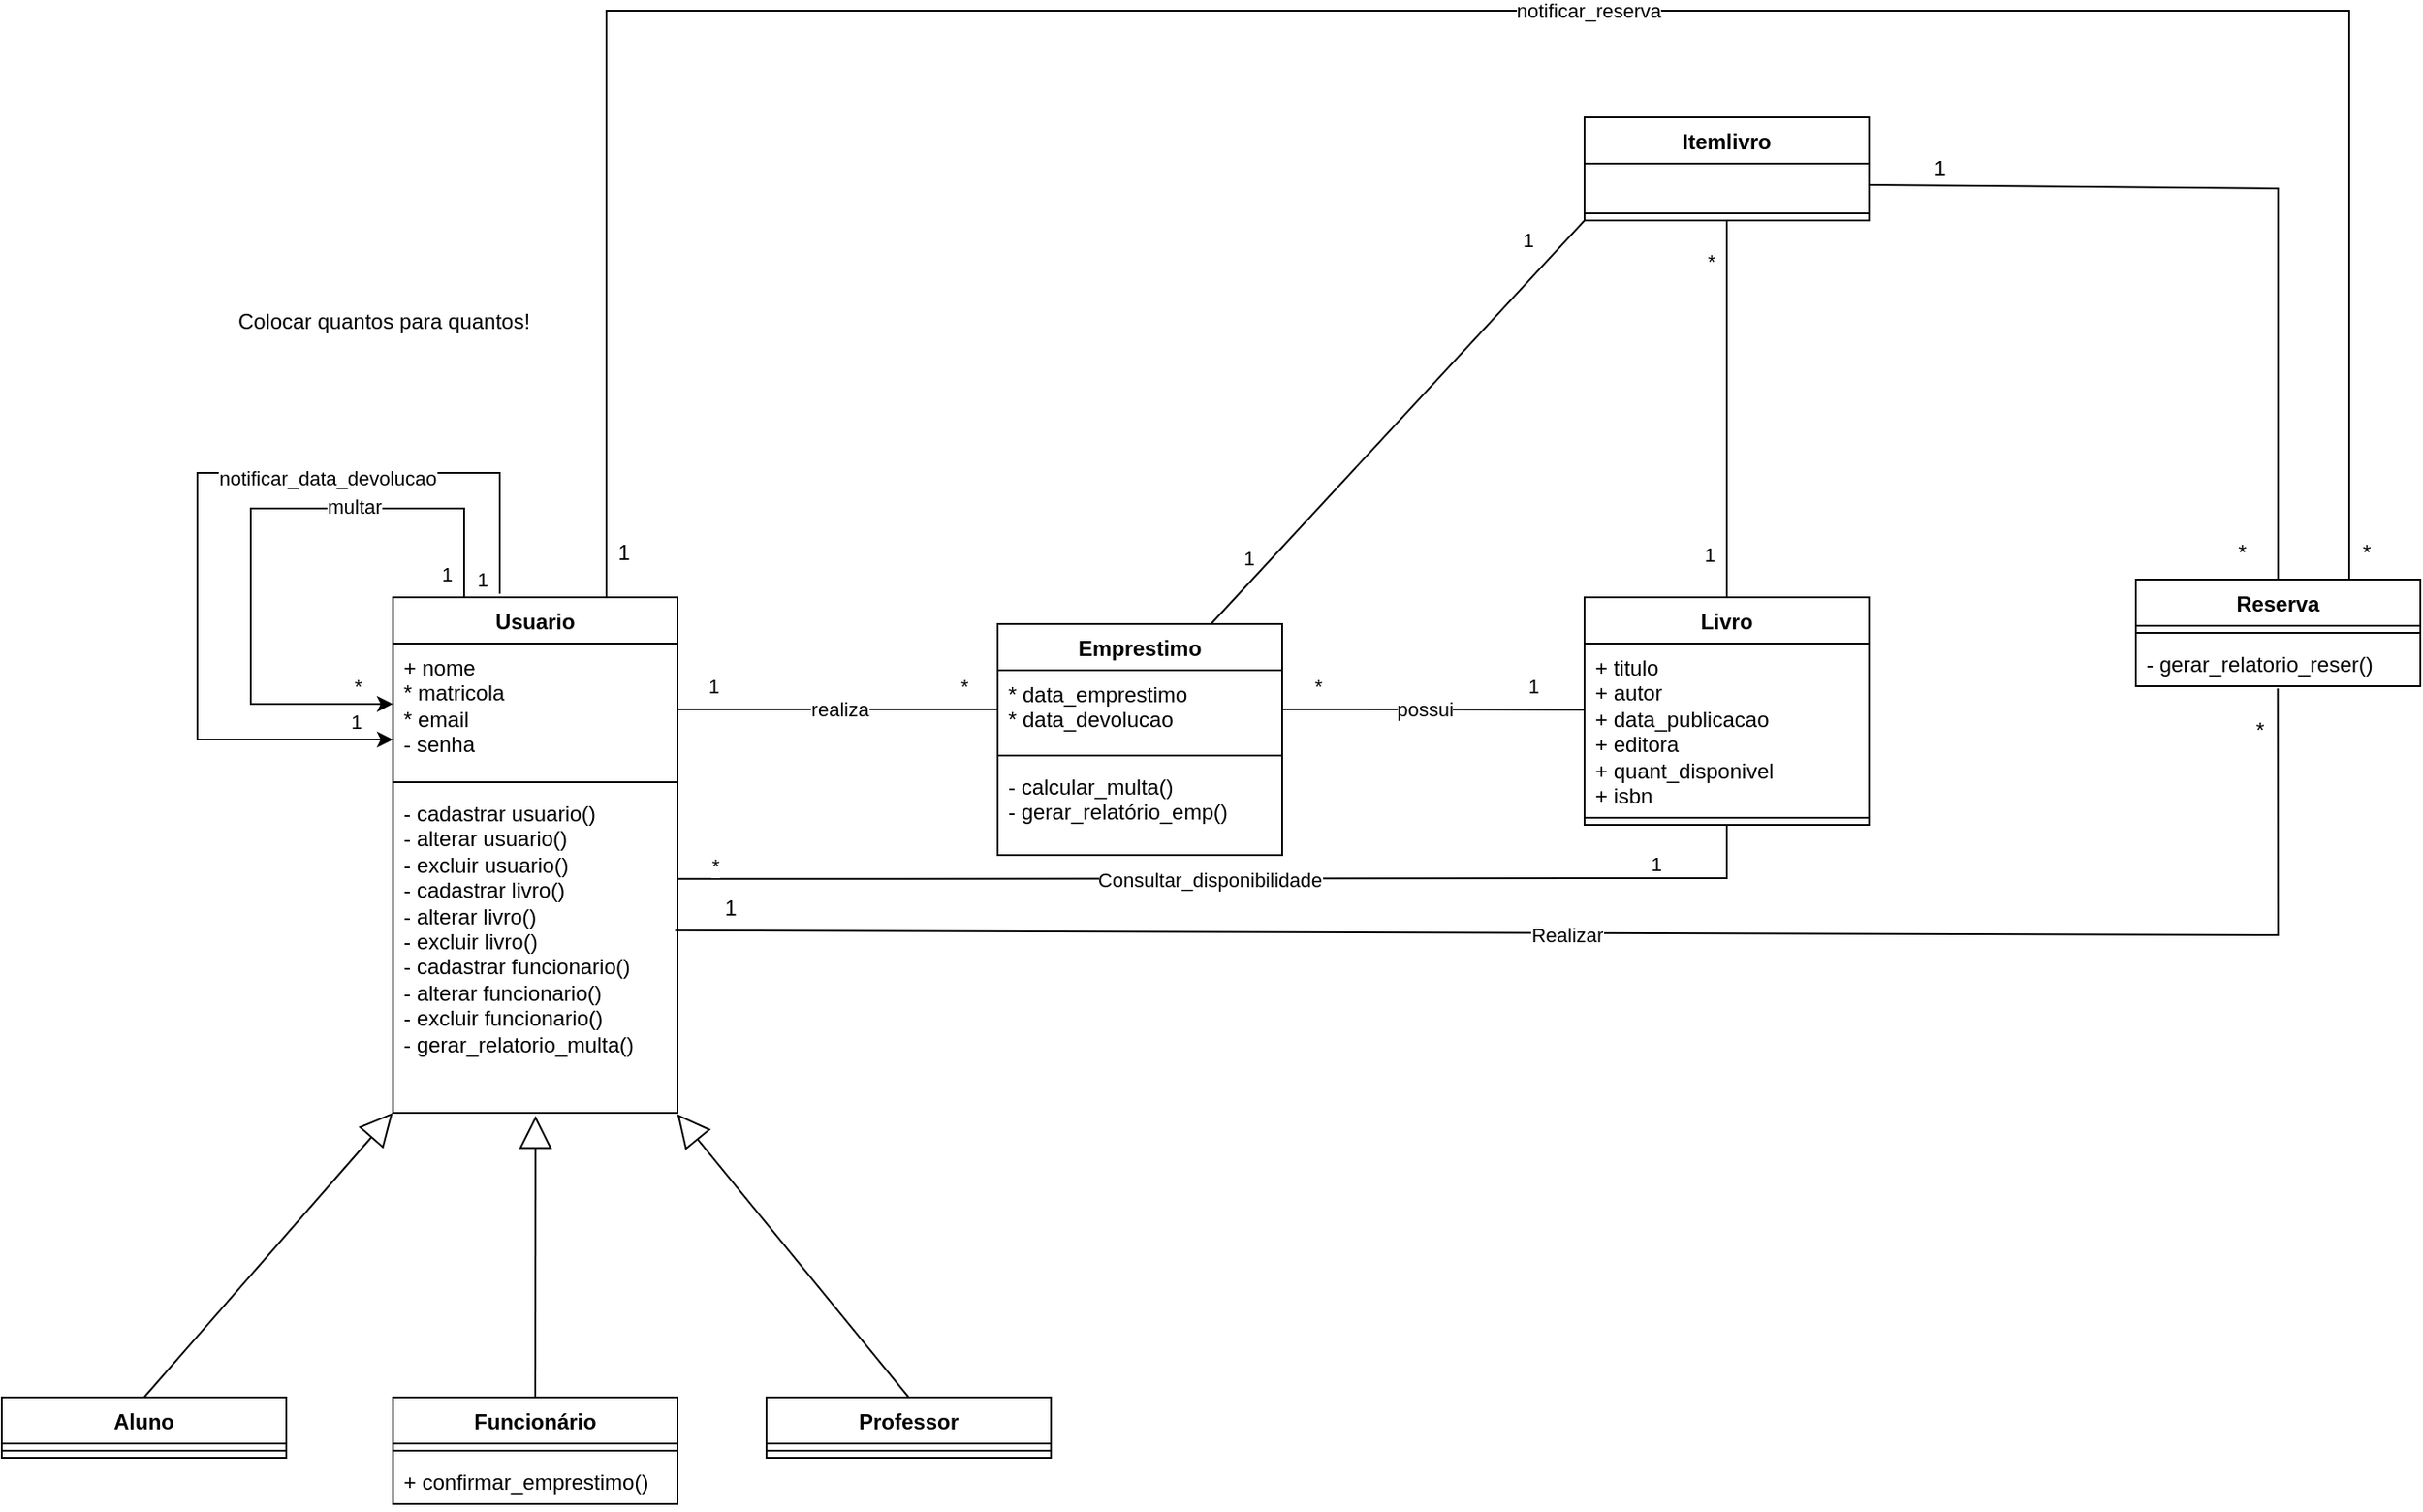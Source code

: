<mxfile version="24.8.4">
  <diagram name="Página-1" id="kCM9pdWz-IkWfiBM7LTc">
    <mxGraphModel dx="2577" dy="870" grid="1" gridSize="10" guides="1" tooltips="1" connect="1" arrows="1" fold="1" page="1" pageScale="1" pageWidth="827" pageHeight="1169" math="0" shadow="0">
      <root>
        <mxCell id="0" />
        <mxCell id="1" parent="0" />
        <mxCell id="UHAk6mx3vsKsI5M2bfA_-5" value="Usuario" style="swimlane;fontStyle=1;align=center;verticalAlign=top;childLayout=stackLayout;horizontal=1;startSize=26;horizontalStack=0;resizeParent=1;resizeParentMax=0;resizeLast=0;collapsible=1;marginBottom=0;whiteSpace=wrap;html=1;" parent="1" vertex="1">
          <mxGeometry x="-460" y="495" width="160" height="290" as="geometry" />
        </mxCell>
        <mxCell id="UHAk6mx3vsKsI5M2bfA_-6" value="+ nome&lt;div&gt;* matricola&lt;/div&gt;&lt;div&gt;* email&lt;/div&gt;&lt;div&gt;- senha&lt;/div&gt;" style="text;strokeColor=none;fillColor=none;align=left;verticalAlign=top;spacingLeft=4;spacingRight=4;overflow=hidden;rotatable=0;points=[[0,0.5],[1,0.5]];portConstraint=eastwest;whiteSpace=wrap;html=1;" parent="UHAk6mx3vsKsI5M2bfA_-5" vertex="1">
          <mxGeometry y="26" width="160" height="74" as="geometry" />
        </mxCell>
        <mxCell id="UHAk6mx3vsKsI5M2bfA_-7" value="" style="line;strokeWidth=1;fillColor=none;align=left;verticalAlign=middle;spacingTop=-1;spacingLeft=3;spacingRight=3;rotatable=0;labelPosition=right;points=[];portConstraint=eastwest;strokeColor=inherit;" parent="UHAk6mx3vsKsI5M2bfA_-5" vertex="1">
          <mxGeometry y="100" width="160" height="8" as="geometry" />
        </mxCell>
        <mxCell id="UHAk6mx3vsKsI5M2bfA_-8" value="- cadastrar usuario()&lt;div&gt;- alterar usuario()&lt;/div&gt;&lt;div&gt;- excluir usuario()&lt;/div&gt;&lt;div&gt;- cadastrar livro()&lt;div&gt;- alterar livro()&lt;/div&gt;&lt;div&gt;- excluir livro()&lt;/div&gt;&lt;div&gt;- cadastrar funcionario()&lt;div&gt;- alterar funcionario()&lt;/div&gt;&lt;div&gt;- excluir&amp;nbsp;funcionario()&lt;/div&gt;&lt;/div&gt;&lt;/div&gt;&lt;div&gt;- gerar_relatorio_multa()&lt;/div&gt;&lt;div&gt;&lt;br&gt;&lt;/div&gt;" style="text;strokeColor=none;fillColor=none;align=left;verticalAlign=top;spacingLeft=4;spacingRight=4;overflow=hidden;rotatable=0;points=[[0,0.5],[1,0.5]];portConstraint=eastwest;whiteSpace=wrap;html=1;" parent="UHAk6mx3vsKsI5M2bfA_-5" vertex="1">
          <mxGeometry y="108" width="160" height="182" as="geometry" />
        </mxCell>
        <mxCell id="UHAk6mx3vsKsI5M2bfA_-50" style="edgeStyle=none;rounded=0;orthogonalLoop=1;jettySize=auto;html=1;exitX=0.25;exitY=0;exitDx=0;exitDy=0;entryX=0;entryY=0.459;entryDx=0;entryDy=0;entryPerimeter=0;" parent="UHAk6mx3vsKsI5M2bfA_-5" source="UHAk6mx3vsKsI5M2bfA_-5" target="UHAk6mx3vsKsI5M2bfA_-6" edge="1">
          <mxGeometry relative="1" as="geometry">
            <mxPoint x="40" y="-50" as="targetPoint" />
            <Array as="points">
              <mxPoint x="40" y="-50" />
              <mxPoint x="-80" y="-50" />
              <mxPoint x="-80" y="60" />
            </Array>
          </mxGeometry>
        </mxCell>
        <mxCell id="UHAk6mx3vsKsI5M2bfA_-51" value="multar" style="edgeLabel;html=1;align=center;verticalAlign=middle;resizable=0;points=[];" parent="UHAk6mx3vsKsI5M2bfA_-50" vertex="1" connectable="0">
          <mxGeometry x="-0.291" y="-1" relative="1" as="geometry">
            <mxPoint x="15" as="offset" />
          </mxGeometry>
        </mxCell>
        <mxCell id="xrKv8wFGvSTMqvWYk2P5-25" value="1" style="edgeLabel;html=1;align=center;verticalAlign=middle;resizable=0;points=[];" vertex="1" connectable="0" parent="UHAk6mx3vsKsI5M2bfA_-50">
          <mxGeometry x="-0.926" y="1" relative="1" as="geometry">
            <mxPoint x="-9" as="offset" />
          </mxGeometry>
        </mxCell>
        <mxCell id="xrKv8wFGvSTMqvWYk2P5-26" value="*" style="edgeLabel;html=1;align=center;verticalAlign=middle;resizable=0;points=[];" vertex="1" connectable="0" parent="UHAk6mx3vsKsI5M2bfA_-50">
          <mxGeometry x="0.889" y="1" relative="1" as="geometry">
            <mxPoint y="-9" as="offset" />
          </mxGeometry>
        </mxCell>
        <mxCell id="UHAk6mx3vsKsI5M2bfA_-9" value="Livro" style="swimlane;fontStyle=1;align=center;verticalAlign=top;childLayout=stackLayout;horizontal=1;startSize=26;horizontalStack=0;resizeParent=1;resizeParentMax=0;resizeLast=0;collapsible=1;marginBottom=0;whiteSpace=wrap;html=1;" parent="1" vertex="1">
          <mxGeometry x="210" y="495" width="160" height="128" as="geometry" />
        </mxCell>
        <mxCell id="UHAk6mx3vsKsI5M2bfA_-10" value="+ titulo&lt;div&gt;+ autor&lt;/div&gt;&lt;div&gt;+ data_publicacao&lt;/div&gt;&lt;div&gt;+ editora&lt;br&gt;+ quant_disponivel&lt;/div&gt;&lt;div&gt;+ isbn&lt;/div&gt;&lt;div&gt;&lt;br&gt;&lt;/div&gt;" style="text;strokeColor=none;fillColor=none;align=left;verticalAlign=top;spacingLeft=4;spacingRight=4;overflow=hidden;rotatable=0;points=[[0,0.5],[1,0.5]];portConstraint=eastwest;whiteSpace=wrap;html=1;" parent="UHAk6mx3vsKsI5M2bfA_-9" vertex="1">
          <mxGeometry y="26" width="160" height="94" as="geometry" />
        </mxCell>
        <mxCell id="UHAk6mx3vsKsI5M2bfA_-11" value="" style="line;strokeWidth=1;fillColor=none;align=left;verticalAlign=middle;spacingTop=-1;spacingLeft=3;spacingRight=3;rotatable=0;labelPosition=right;points=[];portConstraint=eastwest;strokeColor=inherit;" parent="UHAk6mx3vsKsI5M2bfA_-9" vertex="1">
          <mxGeometry y="120" width="160" height="8" as="geometry" />
        </mxCell>
        <mxCell id="UHAk6mx3vsKsI5M2bfA_-17" value="Emprestimo&lt;span style=&quot;color: rgba(0, 0, 0, 0); font-family: monospace; font-size: 0px; font-weight: 400; text-align: start; text-wrap-mode: nowrap;&quot;&gt;%3CmxGraphModel%3E%3Croot%3E%3CmxCell%20id%3D%220%22%2F%3E%3CmxCell%20id%3D%221%22%20parent%3D%220%22%2F%3E%3CmxCell%20id%3D%222%22%20value%3D%22Usuario%22%20style%3D%22swimlane%3BfontStyle%3D1%3Balign%3Dcenter%3BverticalAlign%3Dtop%3BchildLayout%3DstackLayout%3Bhorizontal%3D1%3BstartSize%3D26%3BhorizontalStack%3D0%3BresizeParent%3D1%3BresizeParentMax%3D0%3BresizeLast%3D0%3Bcollapsible%3D1%3BmarginBottom%3D0%3BwhiteSpace%3Dwrap%3Bhtml%3D1%3B%22%20vertex%3D%221%22%20parent%3D%221%22%3E%3CmxGeometry%20x%3D%22360%22%20y%3D%22190%22%20width%3D%22160%22%20height%3D%2286%22%20as%3D%22geometry%22%2F%3E%3C%2FmxCell%3E%3CmxCell%20id%3D%223%22%20value%3D%22%2B%20field%3A%20type%22%20style%3D%22text%3BstrokeColor%3Dnone%3BfillColor%3Dnone%3Balign%3Dleft%3BverticalAlign%3Dtop%3BspacingLeft%3D4%3BspacingRight%3D4%3Boverflow%3Dhidden%3Brotatable%3D0%3Bpoints%3D%5B%5B0%2C0.5%5D%2C%5B1%2C0.5%5D%5D%3BportConstraint%3Deastwest%3BwhiteSpace%3Dwrap%3Bhtml%3D1%3B%22%20vertex%3D%221%22%20parent%3D%222%22%3E%3CmxGeometry%20y%3D%2226%22%20width%3D%22160%22%20height%3D%2226%22%20as%3D%22geometry%22%2F%3E%3C%2FmxCell%3E%3CmxCell%20id%3D%224%22%20value%3D%22%22%20style%3D%22line%3BstrokeWidth%3D1%3BfillColor%3Dnone%3Balign%3Dleft%3BverticalAlign%3Dmiddle%3BspacingTop%3D-1%3BspacingLeft%3D3%3BspacingRight%3D3%3Brotatable%3D0%3BlabelPosition%3Dright%3Bpoints%3D%5B%5D%3BportConstraint%3Deastwest%3BstrokeColor%3Dinherit%3B%22%20vertex%3D%221%22%20parent%3D%222%22%3E%3CmxGeometry%20y%3D%2252%22%20width%3D%22160%22%20height%3D%228%22%20as%3D%22geometry%22%2F%3E%3C%2FmxCell%3E%3CmxCell%20id%3D%225%22%20value%3D%22%2B%20method(type)%3A%20type%22%20style%3D%22text%3BstrokeColor%3Dnone%3BfillColor%3Dnone%3Balign%3Dleft%3BverticalAlign%3Dtop%3BspacingLeft%3D4%3BspacingRight%3D4%3Boverflow%3Dhidden%3Brotatable%3D0%3Bpoints%3D%5B%5B0%2C0.5%5D%2C%5B1%2C0.5%5D%5D%3BportConstraint%3Deastwest%3BwhiteSpace%3Dwrap%3Bhtml%3D1%3B%22%20vertex%3D%221%22%20parent%3D%222%22%3E%3CmxGeometry%20y%3D%2260%22%20width%3D%22160%22%20height%3D%2226%22%20as%3D%22geometry%22%2F%3E%3C%2FmxCell%3E%3C%2Froot%3E%3C%2FmxGraphModel%3E&lt;/span&gt;" style="swimlane;fontStyle=1;align=center;verticalAlign=top;childLayout=stackLayout;horizontal=1;startSize=26;horizontalStack=0;resizeParent=1;resizeParentMax=0;resizeLast=0;collapsible=1;marginBottom=0;whiteSpace=wrap;html=1;" parent="1" vertex="1">
          <mxGeometry x="-120" y="510" width="160" height="130" as="geometry" />
        </mxCell>
        <mxCell id="UHAk6mx3vsKsI5M2bfA_-18" value="* data_emprestimo&lt;div&gt;* data_devolucao&lt;/div&gt;" style="text;strokeColor=none;fillColor=none;align=left;verticalAlign=top;spacingLeft=4;spacingRight=4;overflow=hidden;rotatable=0;points=[[0,0.5],[1,0.5]];portConstraint=eastwest;whiteSpace=wrap;html=1;" parent="UHAk6mx3vsKsI5M2bfA_-17" vertex="1">
          <mxGeometry y="26" width="160" height="44" as="geometry" />
        </mxCell>
        <mxCell id="UHAk6mx3vsKsI5M2bfA_-19" value="" style="line;strokeWidth=1;fillColor=none;align=left;verticalAlign=middle;spacingTop=-1;spacingLeft=3;spacingRight=3;rotatable=0;labelPosition=right;points=[];portConstraint=eastwest;strokeColor=inherit;" parent="UHAk6mx3vsKsI5M2bfA_-17" vertex="1">
          <mxGeometry y="70" width="160" height="8" as="geometry" />
        </mxCell>
        <mxCell id="UHAk6mx3vsKsI5M2bfA_-20" value="- calcular_multa()&lt;div&gt;- gerar_relatório_emp()&lt;/div&gt;" style="text;strokeColor=none;fillColor=none;align=left;verticalAlign=top;spacingLeft=4;spacingRight=4;overflow=hidden;rotatable=0;points=[[0,0.5],[1,0.5]];portConstraint=eastwest;whiteSpace=wrap;html=1;" parent="UHAk6mx3vsKsI5M2bfA_-17" vertex="1">
          <mxGeometry y="78" width="160" height="52" as="geometry" />
        </mxCell>
        <mxCell id="UHAk6mx3vsKsI5M2bfA_-41" value="" style="endArrow=none;html=1;rounded=0;exitX=1;exitY=0.5;exitDx=0;exitDy=0;entryX=0;entryY=0.5;entryDx=0;entryDy=0;" parent="1" source="UHAk6mx3vsKsI5M2bfA_-6" target="UHAk6mx3vsKsI5M2bfA_-18" edge="1">
          <mxGeometry width="50" height="50" relative="1" as="geometry">
            <mxPoint x="-150" y="645" as="sourcePoint" />
            <mxPoint x="-100" y="595" as="targetPoint" />
          </mxGeometry>
        </mxCell>
        <mxCell id="UHAk6mx3vsKsI5M2bfA_-43" value="realiza" style="edgeLabel;html=1;align=center;verticalAlign=middle;resizable=0;points=[];" parent="UHAk6mx3vsKsI5M2bfA_-41" vertex="1" connectable="0">
          <mxGeometry x="-0.072" relative="1" as="geometry">
            <mxPoint x="7" as="offset" />
          </mxGeometry>
        </mxCell>
        <mxCell id="UHAk6mx3vsKsI5M2bfA_-46" value="1" style="edgeLabel;html=1;align=center;verticalAlign=middle;resizable=0;points=[];" parent="UHAk6mx3vsKsI5M2bfA_-41" vertex="1" connectable="0">
          <mxGeometry x="-0.665" relative="1" as="geometry">
            <mxPoint x="-10" y="-13" as="offset" />
          </mxGeometry>
        </mxCell>
        <mxCell id="UHAk6mx3vsKsI5M2bfA_-48" value="*" style="edgeLabel;html=1;align=center;verticalAlign=middle;resizable=0;points=[];" parent="UHAk6mx3vsKsI5M2bfA_-41" vertex="1" connectable="0">
          <mxGeometry x="0.807" y="-1" relative="1" as="geometry">
            <mxPoint x="-2" y="-14" as="offset" />
          </mxGeometry>
        </mxCell>
        <mxCell id="UHAk6mx3vsKsI5M2bfA_-42" value="" style="endArrow=none;html=1;rounded=0;exitX=1;exitY=0.5;exitDx=0;exitDy=0;entryX=-0.003;entryY=0.396;entryDx=0;entryDy=0;entryPerimeter=0;" parent="1" source="UHAk6mx3vsKsI5M2bfA_-18" target="UHAk6mx3vsKsI5M2bfA_-10" edge="1">
          <mxGeometry width="50" height="50" relative="1" as="geometry">
            <mxPoint x="-290" y="568" as="sourcePoint" />
            <mxPoint x="-110" y="568" as="targetPoint" />
          </mxGeometry>
        </mxCell>
        <mxCell id="UHAk6mx3vsKsI5M2bfA_-45" value="possui" style="edgeLabel;html=1;align=center;verticalAlign=middle;resizable=0;points=[];" parent="UHAk6mx3vsKsI5M2bfA_-42" vertex="1" connectable="0">
          <mxGeometry x="0.015" relative="1" as="geometry">
            <mxPoint x="-6" as="offset" />
          </mxGeometry>
        </mxCell>
        <mxCell id="UHAk6mx3vsKsI5M2bfA_-47" value="1" style="edgeLabel;html=1;align=center;verticalAlign=middle;resizable=0;points=[];" parent="UHAk6mx3vsKsI5M2bfA_-42" vertex="1" connectable="0">
          <mxGeometry x="0.811" y="3" relative="1" as="geometry">
            <mxPoint x="-13" y="-10" as="offset" />
          </mxGeometry>
        </mxCell>
        <mxCell id="UHAk6mx3vsKsI5M2bfA_-49" value="*" style="edgeLabel;html=1;align=center;verticalAlign=middle;resizable=0;points=[];" parent="UHAk6mx3vsKsI5M2bfA_-42" vertex="1" connectable="0">
          <mxGeometry x="-0.772" y="1" relative="1" as="geometry">
            <mxPoint y="-12" as="offset" />
          </mxGeometry>
        </mxCell>
        <mxCell id="UHAk6mx3vsKsI5M2bfA_-55" style="edgeStyle=none;rounded=0;orthogonalLoop=1;jettySize=auto;html=1;entryX=0;entryY=0.73;entryDx=0;entryDy=0;entryPerimeter=0;" parent="1" target="UHAk6mx3vsKsI5M2bfA_-6" edge="1">
          <mxGeometry relative="1" as="geometry">
            <mxPoint x="-480" y="635" as="targetPoint" />
            <Array as="points">
              <mxPoint x="-400" y="425" />
              <mxPoint x="-570" y="425" />
              <mxPoint x="-570" y="575" />
            </Array>
            <mxPoint x="-400" y="493" as="sourcePoint" />
          </mxGeometry>
        </mxCell>
        <mxCell id="UHAk6mx3vsKsI5M2bfA_-56" value="notificar_data_devolucao" style="edgeLabel;html=1;align=center;verticalAlign=middle;resizable=0;points=[];" parent="UHAk6mx3vsKsI5M2bfA_-55" vertex="1" connectable="0">
          <mxGeometry x="-0.327" y="3" relative="1" as="geometry">
            <mxPoint x="2" as="offset" />
          </mxGeometry>
        </mxCell>
        <mxCell id="xrKv8wFGvSTMqvWYk2P5-27" value="1" style="edgeLabel;html=1;align=center;verticalAlign=middle;resizable=0;points=[];" vertex="1" connectable="0" parent="UHAk6mx3vsKsI5M2bfA_-55">
          <mxGeometry x="-0.965" relative="1" as="geometry">
            <mxPoint x="-10" as="offset" />
          </mxGeometry>
        </mxCell>
        <mxCell id="xrKv8wFGvSTMqvWYk2P5-28" value="1" style="edgeLabel;html=1;align=center;verticalAlign=middle;resizable=0;points=[];" vertex="1" connectable="0" parent="UHAk6mx3vsKsI5M2bfA_-55">
          <mxGeometry x="0.915" y="-1" relative="1" as="geometry">
            <mxPoint y="-11" as="offset" />
          </mxGeometry>
        </mxCell>
        <mxCell id="3sXyhb00dvmN1LJqB3e7-4" value="Aluno" style="swimlane;fontStyle=1;align=center;verticalAlign=top;childLayout=stackLayout;horizontal=1;startSize=26;horizontalStack=0;resizeParent=1;resizeParentMax=0;resizeLast=0;collapsible=1;marginBottom=0;whiteSpace=wrap;html=1;" parent="1" vertex="1">
          <mxGeometry x="-680" y="945" width="160" height="34" as="geometry" />
        </mxCell>
        <mxCell id="3sXyhb00dvmN1LJqB3e7-6" value="" style="line;strokeWidth=1;fillColor=none;align=left;verticalAlign=middle;spacingTop=-1;spacingLeft=3;spacingRight=3;rotatable=0;labelPosition=right;points=[];portConstraint=eastwest;strokeColor=inherit;" parent="3sXyhb00dvmN1LJqB3e7-4" vertex="1">
          <mxGeometry y="26" width="160" height="8" as="geometry" />
        </mxCell>
        <mxCell id="3sXyhb00dvmN1LJqB3e7-8" value="Professor" style="swimlane;fontStyle=1;align=center;verticalAlign=top;childLayout=stackLayout;horizontal=1;startSize=26;horizontalStack=0;resizeParent=1;resizeParentMax=0;resizeLast=0;collapsible=1;marginBottom=0;whiteSpace=wrap;html=1;" parent="1" vertex="1">
          <mxGeometry x="-250" y="945" width="160" height="34" as="geometry" />
        </mxCell>
        <mxCell id="3sXyhb00dvmN1LJqB3e7-10" value="" style="line;strokeWidth=1;fillColor=none;align=left;verticalAlign=middle;spacingTop=-1;spacingLeft=3;spacingRight=3;rotatable=0;labelPosition=right;points=[];portConstraint=eastwest;strokeColor=inherit;" parent="3sXyhb00dvmN1LJqB3e7-8" vertex="1">
          <mxGeometry y="26" width="160" height="8" as="geometry" />
        </mxCell>
        <mxCell id="3sXyhb00dvmN1LJqB3e7-12" value="Funcionário" style="swimlane;fontStyle=1;align=center;verticalAlign=top;childLayout=stackLayout;horizontal=1;startSize=26;horizontalStack=0;resizeParent=1;resizeParentMax=0;resizeLast=0;collapsible=1;marginBottom=0;whiteSpace=wrap;html=1;" parent="1" vertex="1">
          <mxGeometry x="-460" y="945" width="160" height="60" as="geometry" />
        </mxCell>
        <mxCell id="3sXyhb00dvmN1LJqB3e7-14" value="" style="line;strokeWidth=1;fillColor=none;align=left;verticalAlign=middle;spacingTop=-1;spacingLeft=3;spacingRight=3;rotatable=0;labelPosition=right;points=[];portConstraint=eastwest;strokeColor=inherit;" parent="3sXyhb00dvmN1LJqB3e7-12" vertex="1">
          <mxGeometry y="26" width="160" height="8" as="geometry" />
        </mxCell>
        <mxCell id="3sXyhb00dvmN1LJqB3e7-15" value="+ confirmar_emprestimo()" style="text;strokeColor=none;fillColor=none;align=left;verticalAlign=top;spacingLeft=4;spacingRight=4;overflow=hidden;rotatable=0;points=[[0,0.5],[1,0.5]];portConstraint=eastwest;whiteSpace=wrap;html=1;" parent="3sXyhb00dvmN1LJqB3e7-12" vertex="1">
          <mxGeometry y="34" width="160" height="26" as="geometry" />
        </mxCell>
        <mxCell id="3sXyhb00dvmN1LJqB3e7-17" value="" style="endArrow=block;endSize=16;endFill=0;html=1;rounded=0;exitX=0.5;exitY=0;exitDx=0;exitDy=0;entryX=-0.001;entryY=1;entryDx=0;entryDy=0;entryPerimeter=0;" parent="1" source="3sXyhb00dvmN1LJqB3e7-4" target="UHAk6mx3vsKsI5M2bfA_-8" edge="1">
          <mxGeometry width="160" relative="1" as="geometry">
            <mxPoint x="-370" y="775" as="sourcePoint" />
            <mxPoint x="-210" y="775" as="targetPoint" />
          </mxGeometry>
        </mxCell>
        <mxCell id="3sXyhb00dvmN1LJqB3e7-18" value="" style="endArrow=block;endSize=16;endFill=0;html=1;rounded=0;exitX=0.5;exitY=0;exitDx=0;exitDy=0;entryX=0.501;entryY=1.009;entryDx=0;entryDy=0;entryPerimeter=0;" parent="1" source="3sXyhb00dvmN1LJqB3e7-12" target="UHAk6mx3vsKsI5M2bfA_-8" edge="1">
          <mxGeometry width="160" relative="1" as="geometry">
            <mxPoint x="-590" y="815" as="sourcePoint" />
            <mxPoint x="-390" y="736" as="targetPoint" />
          </mxGeometry>
        </mxCell>
        <mxCell id="3sXyhb00dvmN1LJqB3e7-19" value="" style="endArrow=block;endSize=16;endFill=0;html=1;rounded=0;exitX=0.5;exitY=0;exitDx=0;exitDy=0;entryX=0.999;entryY=1.004;entryDx=0;entryDy=0;entryPerimeter=0;" parent="1" source="3sXyhb00dvmN1LJqB3e7-8" target="UHAk6mx3vsKsI5M2bfA_-8" edge="1">
          <mxGeometry width="160" relative="1" as="geometry">
            <mxPoint x="-370" y="815" as="sourcePoint" />
            <mxPoint x="-300" y="735" as="targetPoint" />
          </mxGeometry>
        </mxCell>
        <mxCell id="3sXyhb00dvmN1LJqB3e7-20" value="Itemlivro" style="swimlane;fontStyle=1;align=center;verticalAlign=top;childLayout=stackLayout;horizontal=1;startSize=26;horizontalStack=0;resizeParent=1;resizeParentMax=0;resizeLast=0;collapsible=1;marginBottom=0;whiteSpace=wrap;html=1;" parent="1" vertex="1">
          <mxGeometry x="210" y="225" width="160" height="58" as="geometry" />
        </mxCell>
        <mxCell id="3sXyhb00dvmN1LJqB3e7-21" value="&lt;div&gt;&lt;br&gt;&lt;/div&gt;" style="text;strokeColor=none;fillColor=none;align=left;verticalAlign=top;spacingLeft=4;spacingRight=4;overflow=hidden;rotatable=0;points=[[0,0.5],[1,0.5]];portConstraint=eastwest;whiteSpace=wrap;html=1;" parent="3sXyhb00dvmN1LJqB3e7-20" vertex="1">
          <mxGeometry y="26" width="160" height="24" as="geometry" />
        </mxCell>
        <mxCell id="3sXyhb00dvmN1LJqB3e7-22" value="" style="line;strokeWidth=1;fillColor=none;align=left;verticalAlign=middle;spacingTop=-1;spacingLeft=3;spacingRight=3;rotatable=0;labelPosition=right;points=[];portConstraint=eastwest;strokeColor=inherit;" parent="3sXyhb00dvmN1LJqB3e7-20" vertex="1">
          <mxGeometry y="50" width="160" height="8" as="geometry" />
        </mxCell>
        <mxCell id="3sXyhb00dvmN1LJqB3e7-29" value="" style="endArrow=none;html=1;rounded=0;exitX=0.5;exitY=0;exitDx=0;exitDy=0;entryX=0.5;entryY=1;entryDx=0;entryDy=0;" parent="1" source="UHAk6mx3vsKsI5M2bfA_-9" target="3sXyhb00dvmN1LJqB3e7-20" edge="1">
          <mxGeometry width="50" height="50" relative="1" as="geometry">
            <mxPoint x="210" y="415" as="sourcePoint" />
            <mxPoint x="289.2" y="310.482" as="targetPoint" />
          </mxGeometry>
        </mxCell>
        <mxCell id="3sXyhb00dvmN1LJqB3e7-31" value="1" style="edgeLabel;html=1;align=center;verticalAlign=middle;resizable=0;points=[];" parent="3sXyhb00dvmN1LJqB3e7-29" vertex="1" connectable="0">
          <mxGeometry x="-0.665" relative="1" as="geometry">
            <mxPoint x="-10" y="11" as="offset" />
          </mxGeometry>
        </mxCell>
        <mxCell id="3sXyhb00dvmN1LJqB3e7-33" value="*" style="edgeLabel;html=1;align=center;verticalAlign=middle;resizable=0;points=[];" parent="3sXyhb00dvmN1LJqB3e7-29" vertex="1" connectable="0">
          <mxGeometry x="0.782" relative="1" as="geometry">
            <mxPoint x="-9" as="offset" />
          </mxGeometry>
        </mxCell>
        <mxCell id="3sXyhb00dvmN1LJqB3e7-34" value="" style="endArrow=none;html=1;rounded=0;exitX=0.75;exitY=0;exitDx=0;exitDy=0;entryX=0;entryY=1;entryDx=0;entryDy=0;" parent="1" source="UHAk6mx3vsKsI5M2bfA_-17" target="3sXyhb00dvmN1LJqB3e7-20" edge="1">
          <mxGeometry width="50" height="50" relative="1" as="geometry">
            <mxPoint x="300" y="505" as="sourcePoint" />
            <mxPoint x="210" y="296.0" as="targetPoint" />
          </mxGeometry>
        </mxCell>
        <mxCell id="3sXyhb00dvmN1LJqB3e7-35" value="1" style="edgeLabel;html=1;align=center;verticalAlign=middle;resizable=0;points=[];" parent="3sXyhb00dvmN1LJqB3e7-34" vertex="1" connectable="0">
          <mxGeometry x="-0.665" relative="1" as="geometry">
            <mxPoint x="-15" y="1" as="offset" />
          </mxGeometry>
        </mxCell>
        <mxCell id="3sXyhb00dvmN1LJqB3e7-36" value="1" style="edgeLabel;html=1;align=center;verticalAlign=middle;resizable=0;points=[];" parent="3sXyhb00dvmN1LJqB3e7-34" vertex="1" connectable="0">
          <mxGeometry x="0.782" relative="1" as="geometry">
            <mxPoint x="-9" y="-14" as="offset" />
          </mxGeometry>
        </mxCell>
        <mxCell id="3sXyhb00dvmN1LJqB3e7-41" value="" style="endArrow=none;html=1;rounded=0;exitX=0.5;exitY=0;exitDx=0;exitDy=0;entryX=1;entryY=0.5;entryDx=0;entryDy=0;" parent="1" source="xrKv8wFGvSTMqvWYk2P5-7" target="3sXyhb00dvmN1LJqB3e7-21" edge="1">
          <mxGeometry width="50" height="50" relative="1" as="geometry">
            <mxPoint x="600" y="465" as="sourcePoint" />
            <mxPoint x="370" y="295" as="targetPoint" />
            <Array as="points">
              <mxPoint x="600" y="265" />
            </Array>
          </mxGeometry>
        </mxCell>
        <mxCell id="3sXyhb00dvmN1LJqB3e7-44" value="Realizar" style="endArrow=none;html=1;rounded=0;entryX=-0.022;entryY=0.914;entryDx=0;entryDy=0;entryPerimeter=0;exitX=0.499;exitY=1.046;exitDx=0;exitDy=0;exitPerimeter=0;" parent="1" source="xrKv8wFGvSTMqvWYk2P5-10" target="3sXyhb00dvmN1LJqB3e7-50" edge="1">
          <mxGeometry x="0.036" y="1" width="50" height="50" relative="1" as="geometry">
            <mxPoint x="600" y="615" as="sourcePoint" />
            <mxPoint x="-300" y="735" as="targetPoint" />
            <Array as="points">
              <mxPoint x="600" y="685" />
            </Array>
            <mxPoint as="offset" />
          </mxGeometry>
        </mxCell>
        <mxCell id="3sXyhb00dvmN1LJqB3e7-47" value="1" style="text;strokeColor=none;align=center;fillColor=none;html=1;verticalAlign=middle;whiteSpace=wrap;rounded=0;" parent="1" vertex="1">
          <mxGeometry x="380" y="239" width="60" height="30" as="geometry" />
        </mxCell>
        <mxCell id="3sXyhb00dvmN1LJqB3e7-48" value="*" style="text;strokeColor=none;align=center;fillColor=none;html=1;verticalAlign=middle;whiteSpace=wrap;rounded=0;" parent="1" vertex="1">
          <mxGeometry x="550" y="455" width="60" height="30" as="geometry" />
        </mxCell>
        <mxCell id="3sXyhb00dvmN1LJqB3e7-49" value="*" style="text;strokeColor=none;align=center;fillColor=none;html=1;verticalAlign=middle;whiteSpace=wrap;rounded=0;" parent="1" vertex="1">
          <mxGeometry x="560" y="555" width="60" height="30" as="geometry" />
        </mxCell>
        <mxCell id="3sXyhb00dvmN1LJqB3e7-50" value="1" style="text;strokeColor=none;align=center;fillColor=none;html=1;verticalAlign=middle;whiteSpace=wrap;rounded=0;" parent="1" vertex="1">
          <mxGeometry x="-300" y="655" width="60" height="30" as="geometry" />
        </mxCell>
        <mxCell id="3sXyhb00dvmN1LJqB3e7-57" value="Colocar quantos para quantos!" style="text;strokeColor=none;align=center;fillColor=none;html=1;verticalAlign=middle;whiteSpace=wrap;rounded=0;" parent="1" vertex="1">
          <mxGeometry x="-560" y="325" width="190" height="30" as="geometry" />
        </mxCell>
        <mxCell id="xrKv8wFGvSTMqvWYk2P5-7" value="Reserva" style="swimlane;fontStyle=1;align=center;verticalAlign=top;childLayout=stackLayout;horizontal=1;startSize=26;horizontalStack=0;resizeParent=1;resizeParentMax=0;resizeLast=0;collapsible=1;marginBottom=0;whiteSpace=wrap;html=1;" vertex="1" parent="1">
          <mxGeometry x="520" y="485" width="160" height="60" as="geometry" />
        </mxCell>
        <mxCell id="xrKv8wFGvSTMqvWYk2P5-9" value="" style="line;strokeWidth=1;fillColor=none;align=left;verticalAlign=middle;spacingTop=-1;spacingLeft=3;spacingRight=3;rotatable=0;labelPosition=right;points=[];portConstraint=eastwest;strokeColor=inherit;" vertex="1" parent="xrKv8wFGvSTMqvWYk2P5-7">
          <mxGeometry y="26" width="160" height="8" as="geometry" />
        </mxCell>
        <mxCell id="xrKv8wFGvSTMqvWYk2P5-10" value="- gerar_relatorio_reser()" style="text;strokeColor=none;fillColor=none;align=left;verticalAlign=top;spacingLeft=4;spacingRight=4;overflow=hidden;rotatable=0;points=[[0,0.5],[1,0.5]];portConstraint=eastwest;whiteSpace=wrap;html=1;" vertex="1" parent="xrKv8wFGvSTMqvWYk2P5-7">
          <mxGeometry y="34" width="160" height="26" as="geometry" />
        </mxCell>
        <mxCell id="xrKv8wFGvSTMqvWYk2P5-12" value="Consultar_disponibilidade" style="endArrow=none;html=1;rounded=0;entryX=0.999;entryY=0.277;entryDx=0;entryDy=0;entryPerimeter=0;exitX=0.5;exitY=1;exitDx=0;exitDy=0;" edge="1" parent="1" source="UHAk6mx3vsKsI5M2bfA_-9" target="UHAk6mx3vsKsI5M2bfA_-8">
          <mxGeometry x="0.036" y="1" width="50" height="50" relative="1" as="geometry">
            <mxPoint x="610" y="556" as="sourcePoint" />
            <mxPoint x="-291" y="692" as="targetPoint" />
            <Array as="points">
              <mxPoint x="290" y="653" />
            </Array>
            <mxPoint as="offset" />
          </mxGeometry>
        </mxCell>
        <mxCell id="xrKv8wFGvSTMqvWYk2P5-13" value="1" style="edgeLabel;html=1;align=center;verticalAlign=middle;resizable=0;points=[];" vertex="1" connectable="0" parent="xrKv8wFGvSTMqvWYk2P5-12">
          <mxGeometry x="-0.787" y="2" relative="1" as="geometry">
            <mxPoint x="-4" y="-10" as="offset" />
          </mxGeometry>
        </mxCell>
        <mxCell id="xrKv8wFGvSTMqvWYk2P5-14" value="*" style="edgeLabel;html=1;align=center;verticalAlign=middle;resizable=0;points=[];" vertex="1" connectable="0" parent="xrKv8wFGvSTMqvWYk2P5-12">
          <mxGeometry x="0.931" relative="1" as="geometry">
            <mxPoint y="-8" as="offset" />
          </mxGeometry>
        </mxCell>
        <mxCell id="xrKv8wFGvSTMqvWYk2P5-15" value="" style="endArrow=none;html=1;rounded=0;exitX=0.75;exitY=0;exitDx=0;exitDy=0;entryX=0.75;entryY=0;entryDx=0;entryDy=0;" edge="1" parent="1" source="xrKv8wFGvSTMqvWYk2P5-7" target="UHAk6mx3vsKsI5M2bfA_-5">
          <mxGeometry width="50" height="50" relative="1" as="geometry">
            <mxPoint x="690" y="491" as="sourcePoint" />
            <mxPoint x="-390" y="165" as="targetPoint" />
            <Array as="points">
              <mxPoint x="640" y="165" />
              <mxPoint x="-340" y="165" />
            </Array>
          </mxGeometry>
        </mxCell>
        <mxCell id="xrKv8wFGvSTMqvWYk2P5-20" value="notificar_reserva" style="edgeLabel;html=1;align=center;verticalAlign=middle;resizable=0;points=[];" vertex="1" connectable="0" parent="xrKv8wFGvSTMqvWYk2P5-15">
          <mxGeometry x="-0.082" relative="1" as="geometry">
            <mxPoint as="offset" />
          </mxGeometry>
        </mxCell>
        <mxCell id="xrKv8wFGvSTMqvWYk2P5-22" value="1" style="text;strokeColor=none;align=center;fillColor=none;html=1;verticalAlign=middle;whiteSpace=wrap;rounded=0;" vertex="1" parent="1">
          <mxGeometry x="-360" y="455" width="60" height="30" as="geometry" />
        </mxCell>
        <mxCell id="xrKv8wFGvSTMqvWYk2P5-24" value="*" style="text;strokeColor=none;align=center;fillColor=none;html=1;verticalAlign=middle;whiteSpace=wrap;rounded=0;" vertex="1" parent="1">
          <mxGeometry x="620" y="455" width="60" height="30" as="geometry" />
        </mxCell>
      </root>
    </mxGraphModel>
  </diagram>
</mxfile>
